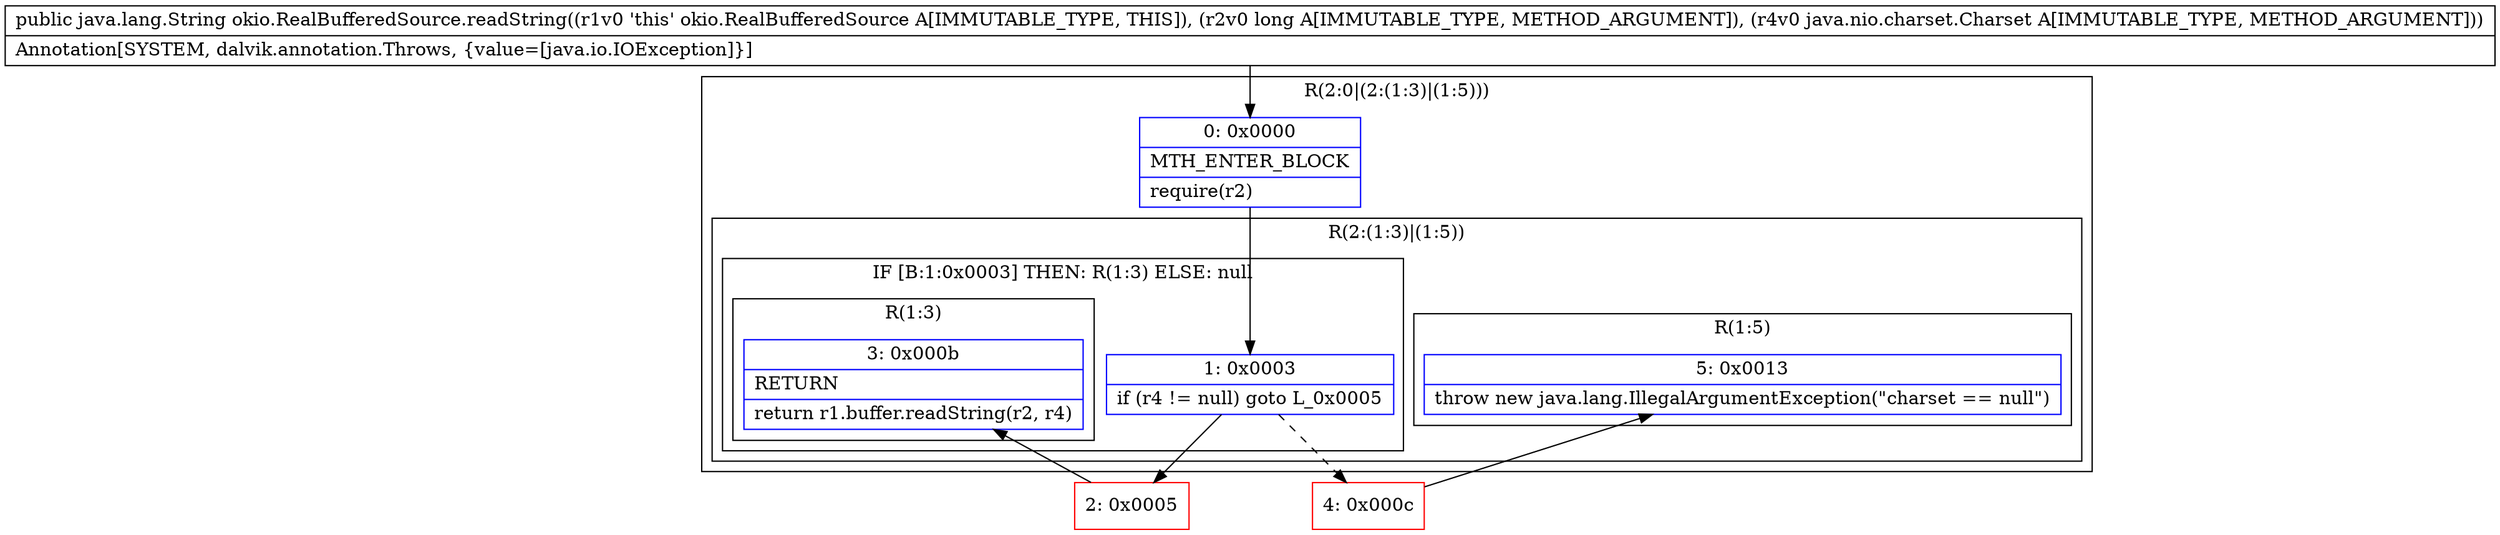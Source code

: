 digraph "CFG forokio.RealBufferedSource.readString(JLjava\/nio\/charset\/Charset;)Ljava\/lang\/String;" {
subgraph cluster_Region_235729868 {
label = "R(2:0|(2:(1:3)|(1:5)))";
node [shape=record,color=blue];
Node_0 [shape=record,label="{0\:\ 0x0000|MTH_ENTER_BLOCK\l|require(r2)\l}"];
subgraph cluster_Region_205496487 {
label = "R(2:(1:3)|(1:5))";
node [shape=record,color=blue];
subgraph cluster_IfRegion_1064024393 {
label = "IF [B:1:0x0003] THEN: R(1:3) ELSE: null";
node [shape=record,color=blue];
Node_1 [shape=record,label="{1\:\ 0x0003|if (r4 != null) goto L_0x0005\l}"];
subgraph cluster_Region_753213143 {
label = "R(1:3)";
node [shape=record,color=blue];
Node_3 [shape=record,label="{3\:\ 0x000b|RETURN\l|return r1.buffer.readString(r2, r4)\l}"];
}
}
subgraph cluster_Region_1167989268 {
label = "R(1:5)";
node [shape=record,color=blue];
Node_5 [shape=record,label="{5\:\ 0x0013|throw new java.lang.IllegalArgumentException(\"charset == null\")\l}"];
}
}
}
Node_2 [shape=record,color=red,label="{2\:\ 0x0005}"];
Node_4 [shape=record,color=red,label="{4\:\ 0x000c}"];
MethodNode[shape=record,label="{public java.lang.String okio.RealBufferedSource.readString((r1v0 'this' okio.RealBufferedSource A[IMMUTABLE_TYPE, THIS]), (r2v0 long A[IMMUTABLE_TYPE, METHOD_ARGUMENT]), (r4v0 java.nio.charset.Charset A[IMMUTABLE_TYPE, METHOD_ARGUMENT]))  | Annotation[SYSTEM, dalvik.annotation.Throws, \{value=[java.io.IOException]\}]\l}"];
MethodNode -> Node_0;
Node_0 -> Node_1;
Node_1 -> Node_2;
Node_1 -> Node_4[style=dashed];
Node_2 -> Node_3;
Node_4 -> Node_5;
}


